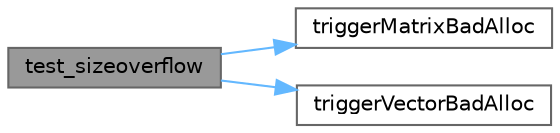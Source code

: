 digraph "test_sizeoverflow"
{
 // LATEX_PDF_SIZE
  bgcolor="transparent";
  edge [fontname=Helvetica,fontsize=10,labelfontname=Helvetica,labelfontsize=10];
  node [fontname=Helvetica,fontsize=10,shape=box,height=0.2,width=0.4];
  rankdir="LR";
  Node1 [id="Node000001",label="test_sizeoverflow",height=0.2,width=0.4,color="gray40", fillcolor="grey60", style="filled", fontcolor="black",tooltip=" "];
  Node1 -> Node2 [id="edge1_Node000001_Node000002",color="steelblue1",style="solid",tooltip=" "];
  Node2 [id="Node000002",label="triggerMatrixBadAlloc",height=0.2,width=0.4,color="grey40", fillcolor="white", style="filled",URL="$sizeoverflow_8cpp.html#ae028885feb4416b65419ba5ba8e47891",tooltip=" "];
  Node1 -> Node3 [id="edge2_Node000001_Node000003",color="steelblue1",style="solid",tooltip=" "];
  Node3 [id="Node000003",label="triggerVectorBadAlloc",height=0.2,width=0.4,color="grey40", fillcolor="white", style="filled",URL="$sizeoverflow_8cpp.html#ab776bd41520df1c77ca8a46e52697c30",tooltip=" "];
}
